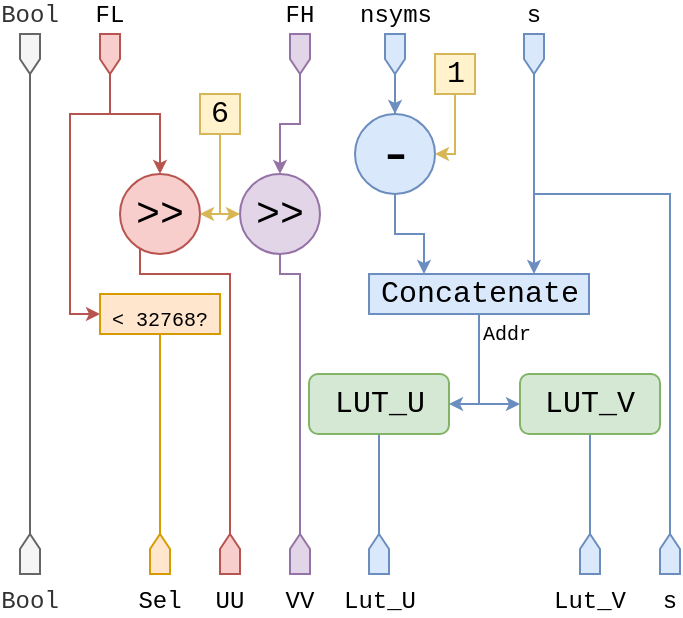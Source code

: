 <mxfile version="15.1.4" type="device"><diagram id="O7KZS3ySd6AOOv_NY25o" name="Stage 1"><mxGraphModel dx="318" dy="173" grid="1" gridSize="10" guides="1" tooltips="1" connect="1" arrows="1" fold="1" page="1" pageScale="1" pageWidth="850" pageHeight="1100" math="0" shadow="0"><root><mxCell id="0"/><mxCell id="1" parent="0"/><mxCell id="sP9tF47yusE-lEdYxyE2-80" style="edgeStyle=orthogonalEdgeStyle;rounded=0;jumpStyle=arc;orthogonalLoop=1;jettySize=auto;html=1;entryX=0;entryY=0.5;entryDx=0;entryDy=0;fontFamily=Courier New;fontSize=20;endSize=4;fillColor=#f8cecc;strokeColor=#b85450;" parent="1" source="sP9tF47yusE-lEdYxyE2-12" target="sP9tF47yusE-lEdYxyE2-79" edge="1"><mxGeometry relative="1" as="geometry"><Array as="points"><mxPoint x="255" y="230"/><mxPoint x="235" y="230"/><mxPoint x="235" y="330"/></Array></mxGeometry></mxCell><mxCell id="sP9tF47yusE-lEdYxyE2-55" style="edgeStyle=orthogonalEdgeStyle;rounded=0;jumpStyle=arc;orthogonalLoop=1;jettySize=auto;html=1;entryX=0.5;entryY=0;entryDx=0;entryDy=0;fontFamily=Courier New;fontSize=20;endSize=4;fillColor=#f8cecc;strokeColor=#b85450;" parent="1" source="sP9tF47yusE-lEdYxyE2-12" target="sP9tF47yusE-lEdYxyE2-53" edge="1"><mxGeometry relative="1" as="geometry"><Array as="points"><mxPoint x="255" y="230"/><mxPoint x="280" y="230"/></Array></mxGeometry></mxCell><mxCell id="sP9tF47yusE-lEdYxyE2-12" value="FL" style="shape=offPageConnector;whiteSpace=wrap;html=1;align=center;labelPosition=center;verticalLabelPosition=top;verticalAlign=bottom;fontFamily=Courier New;fillColor=#f8cecc;strokeColor=#b85450;" parent="1" vertex="1"><mxGeometry x="250" y="190" width="10" height="20" as="geometry"/></mxCell><mxCell id="sP9tF47yusE-lEdYxyE2-56" style="edgeStyle=orthogonalEdgeStyle;rounded=0;jumpStyle=arc;orthogonalLoop=1;jettySize=auto;html=1;entryX=0.5;entryY=0;entryDx=0;entryDy=0;fontFamily=Courier New;fontSize=20;endSize=4;fillColor=#e1d5e7;strokeColor=#9673a6;" parent="1" source="sP9tF47yusE-lEdYxyE2-14" target="sP9tF47yusE-lEdYxyE2-54" edge="1"><mxGeometry relative="1" as="geometry"/></mxCell><mxCell id="sP9tF47yusE-lEdYxyE2-14" value="FH" style="shape=offPageConnector;whiteSpace=wrap;html=1;align=center;labelPosition=center;verticalLabelPosition=top;verticalAlign=bottom;fontFamily=Courier New;fillColor=#e1d5e7;strokeColor=#9673a6;" parent="1" vertex="1"><mxGeometry x="345" y="190" width="10" height="20" as="geometry"/></mxCell><mxCell id="sP9tF47yusE-lEdYxyE2-67" style="edgeStyle=orthogonalEdgeStyle;rounded=0;jumpStyle=arc;orthogonalLoop=1;jettySize=auto;html=1;entryX=0.5;entryY=1;entryDx=0;entryDy=0;fontFamily=Courier New;fontSize=20;endSize=4;fillColor=#f5f5f5;strokeColor=#666666;endArrow=none;endFill=0;" parent="1" source="sP9tF47yusE-lEdYxyE2-30" target="sP9tF47yusE-lEdYxyE2-65" edge="1"><mxGeometry relative="1" as="geometry"/></mxCell><mxCell id="sP9tF47yusE-lEdYxyE2-30" value="Bool" style="shape=offPageConnector;whiteSpace=wrap;html=1;align=center;labelPosition=center;verticalLabelPosition=top;verticalAlign=bottom;fontFamily=Courier New;fillColor=#f5f5f5;strokeColor=#666666;fontColor=#333333;" parent="1" vertex="1"><mxGeometry x="210" y="190" width="10" height="20" as="geometry"/></mxCell><mxCell id="sP9tF47yusE-lEdYxyE2-36" value="" style="edgeStyle=orthogonalEdgeStyle;rounded=0;orthogonalLoop=1;jettySize=auto;html=1;jumpStyle=arc;endSize=4;fillColor=#dae8fc;strokeColor=#6c8ebf;fontFamily=Courier New;endArrow=none;endFill=0;" parent="1" source="sP9tF47yusE-lEdYxyE2-32" target="sP9tF47yusE-lEdYxyE2-33" edge="1"><mxGeometry relative="1" as="geometry"/></mxCell><mxCell id="sP9tF47yusE-lEdYxyE2-32" value="LUT_U" style="rounded=1;whiteSpace=wrap;html=1;labelBackgroundColor=none;fillColor=#d5e8d4;fontFamily=Courier New;fontSize=15;strokeColor=#82b366;" parent="1" vertex="1"><mxGeometry x="354.5" y="360" width="70" height="30" as="geometry"/></mxCell><mxCell id="sP9tF47yusE-lEdYxyE2-33" value="Lut_U" style="shape=offPageConnector;whiteSpace=wrap;html=1;rotation=0;labelPosition=center;verticalLabelPosition=bottom;align=center;verticalAlign=top;horizontal=1;direction=west;fontFamily=Courier New;fillColor=#dae8fc;strokeColor=#6c8ebf;" parent="1" vertex="1"><mxGeometry x="384.5" y="440" width="10" height="20" as="geometry"/></mxCell><mxCell id="sP9tF47yusE-lEdYxyE2-38" value="" style="edgeStyle=orthogonalEdgeStyle;rounded=0;jumpStyle=arc;orthogonalLoop=1;jettySize=auto;html=1;endSize=4;fillColor=#dae8fc;strokeColor=#6c8ebf;fontFamily=Courier New;endArrow=none;endFill=0;" parent="1" source="sP9tF47yusE-lEdYxyE2-34" target="sP9tF47yusE-lEdYxyE2-37" edge="1"><mxGeometry relative="1" as="geometry"/></mxCell><mxCell id="sP9tF47yusE-lEdYxyE2-34" value="LUT_V" style="rounded=1;whiteSpace=wrap;html=1;labelBackgroundColor=none;fillColor=#d5e8d4;fontFamily=Courier New;fontSize=15;strokeColor=#82b366;" parent="1" vertex="1"><mxGeometry x="460" y="360" width="70" height="30" as="geometry"/></mxCell><mxCell id="sP9tF47yusE-lEdYxyE2-37" value="Lut_V" style="shape=offPageConnector;whiteSpace=wrap;html=1;rotation=0;labelPosition=center;verticalLabelPosition=bottom;align=center;verticalAlign=top;horizontal=1;direction=west;fontFamily=Courier New;fillColor=#dae8fc;strokeColor=#6c8ebf;" parent="1" vertex="1"><mxGeometry x="490" y="440" width="10" height="20" as="geometry"/></mxCell><mxCell id="sP9tF47yusE-lEdYxyE2-51" style="edgeStyle=orthogonalEdgeStyle;rounded=0;jumpStyle=arc;orthogonalLoop=1;jettySize=auto;html=1;entryX=0.75;entryY=0;entryDx=0;entryDy=0;fontFamily=Courier New;fontSize=15;endSize=4;fillColor=#dae8fc;strokeColor=#6c8ebf;exitX=0.5;exitY=1;exitDx=0;exitDy=0;" parent="1" source="sP9tF47yusE-lEdYxyE2-39" target="sP9tF47yusE-lEdYxyE2-45" edge="1"><mxGeometry relative="1" as="geometry"><Array as="points"><mxPoint x="467" y="210"/></Array></mxGeometry></mxCell><mxCell id="sP9tF47yusE-lEdYxyE2-70" style="edgeStyle=orthogonalEdgeStyle;rounded=0;jumpStyle=arc;orthogonalLoop=1;jettySize=auto;html=1;entryX=0.5;entryY=1;entryDx=0;entryDy=0;fontFamily=Courier New;fontSize=20;endSize=4;fillColor=#dae8fc;strokeColor=#6c8ebf;endArrow=none;endFill=0;" parent="1" source="sP9tF47yusE-lEdYxyE2-39" target="sP9tF47yusE-lEdYxyE2-69" edge="1"><mxGeometry relative="1" as="geometry"><Array as="points"><mxPoint x="467" y="270"/><mxPoint x="535" y="270"/></Array></mxGeometry></mxCell><mxCell id="sP9tF47yusE-lEdYxyE2-39" value="s" style="shape=offPageConnector;whiteSpace=wrap;html=1;align=center;labelPosition=center;verticalLabelPosition=top;verticalAlign=bottom;fontFamily=Courier New;fillColor=#dae8fc;strokeColor=#6c8ebf;" parent="1" vertex="1"><mxGeometry x="462" y="190" width="10" height="20" as="geometry"/></mxCell><mxCell id="sP9tF47yusE-lEdYxyE2-42" value="" style="edgeStyle=orthogonalEdgeStyle;rounded=0;jumpStyle=arc;orthogonalLoop=1;jettySize=auto;html=1;fontFamily=Courier New;fontSize=30;endSize=4;fillColor=#dae8fc;strokeColor=#6c8ebf;" parent="1" source="sP9tF47yusE-lEdYxyE2-40" target="sP9tF47yusE-lEdYxyE2-41" edge="1"><mxGeometry relative="1" as="geometry"/></mxCell><mxCell id="sP9tF47yusE-lEdYxyE2-40" value="nsyms" style="shape=offPageConnector;whiteSpace=wrap;html=1;align=center;labelPosition=center;verticalLabelPosition=top;verticalAlign=bottom;fontFamily=Courier New;fillColor=#dae8fc;strokeColor=#6c8ebf;" parent="1" vertex="1"><mxGeometry x="392.5" y="190" width="10" height="20" as="geometry"/></mxCell><mxCell id="sP9tF47yusE-lEdYxyE2-50" style="edgeStyle=orthogonalEdgeStyle;rounded=0;jumpStyle=arc;orthogonalLoop=1;jettySize=auto;html=1;entryX=0.25;entryY=0;entryDx=0;entryDy=0;fontFamily=Courier New;fontSize=15;endSize=4;fillColor=#dae8fc;strokeColor=#6c8ebf;" parent="1" source="sP9tF47yusE-lEdYxyE2-41" target="sP9tF47yusE-lEdYxyE2-45" edge="1"><mxGeometry relative="1" as="geometry"/></mxCell><mxCell id="sP9tF47yusE-lEdYxyE2-41" value="-" style="ellipse;whiteSpace=wrap;html=1;aspect=fixed;fontSize=30;fontFamily=Courier New;fillColor=#dae8fc;strokeColor=#6c8ebf;" parent="1" vertex="1"><mxGeometry x="377.5" y="230" width="40" height="40" as="geometry"/></mxCell><mxCell id="sP9tF47yusE-lEdYxyE2-44" style="edgeStyle=orthogonalEdgeStyle;rounded=0;jumpStyle=arc;orthogonalLoop=1;jettySize=auto;html=1;entryX=1;entryY=0.5;entryDx=0;entryDy=0;fontFamily=Courier New;fontSize=15;endSize=4;exitX=0.5;exitY=1;exitDx=0;exitDy=0;fillColor=#fff2cc;strokeColor=#d6b656;" parent="1" source="sP9tF47yusE-lEdYxyE2-43" target="sP9tF47yusE-lEdYxyE2-41" edge="1"><mxGeometry relative="1" as="geometry"><Array as="points"><mxPoint x="428" y="250"/></Array></mxGeometry></mxCell><mxCell id="sP9tF47yusE-lEdYxyE2-43" value="1" style="text;html=1;fillColor=#fff2cc;align=center;verticalAlign=middle;whiteSpace=wrap;rounded=0;fontFamily=Courier New;fontSize=15;strokeColor=#d6b656;" parent="1" vertex="1"><mxGeometry x="417.5" y="200" width="20" height="20" as="geometry"/></mxCell><mxCell id="sP9tF47yusE-lEdYxyE2-48" style="edgeStyle=orthogonalEdgeStyle;rounded=0;jumpStyle=arc;orthogonalLoop=1;jettySize=auto;html=1;entryX=0;entryY=0.5;entryDx=0;entryDy=0;fontFamily=Courier New;fontSize=15;endSize=4;fillColor=#dae8fc;strokeColor=#6c8ebf;" parent="1" source="sP9tF47yusE-lEdYxyE2-45" target="sP9tF47yusE-lEdYxyE2-34" edge="1"><mxGeometry relative="1" as="geometry"><Array as="points"><mxPoint x="440" y="375"/></Array></mxGeometry></mxCell><mxCell id="sP9tF47yusE-lEdYxyE2-49" style="edgeStyle=orthogonalEdgeStyle;rounded=0;jumpStyle=arc;orthogonalLoop=1;jettySize=auto;html=1;exitX=0.5;exitY=1;exitDx=0;exitDy=0;entryX=1;entryY=0.5;entryDx=0;entryDy=0;fontFamily=Courier New;fontSize=15;endSize=4;fillColor=#dae8fc;strokeColor=#6c8ebf;" parent="1" source="sP9tF47yusE-lEdYxyE2-45" target="sP9tF47yusE-lEdYxyE2-32" edge="1"><mxGeometry relative="1" as="geometry"><Array as="points"><mxPoint x="440" y="375"/></Array></mxGeometry></mxCell><mxCell id="sP9tF47yusE-lEdYxyE2-71" value="&lt;font style=&quot;font-size: 10px&quot;&gt;Addr&lt;/font&gt;" style="edgeLabel;html=1;align=center;verticalAlign=middle;resizable=0;points=[];fontSize=20;fontFamily=Courier New;labelBackgroundColor=none;" parent="sP9tF47yusE-lEdYxyE2-49" vertex="1" connectable="0"><mxGeometry x="-0.085" y="-1" relative="1" as="geometry"><mxPoint x="14" y="-21" as="offset"/></mxGeometry></mxCell><mxCell id="sP9tF47yusE-lEdYxyE2-45" value="Concatenate" style="rounded=0;whiteSpace=wrap;html=1;fontFamily=Courier New;fontSize=15;strokeColor=#6c8ebf;fillColor=#dae8fc;" parent="1" vertex="1"><mxGeometry x="384.5" y="310" width="110" height="20" as="geometry"/></mxCell><mxCell id="sP9tF47yusE-lEdYxyE2-63" style="edgeStyle=orthogonalEdgeStyle;rounded=0;jumpStyle=arc;orthogonalLoop=1;jettySize=auto;html=1;entryX=0.5;entryY=1;entryDx=0;entryDy=0;fontFamily=Courier New;fontSize=20;endSize=4;fillColor=#f8cecc;strokeColor=#b85450;endArrow=none;endFill=0;" parent="1" source="sP9tF47yusE-lEdYxyE2-53" target="sP9tF47yusE-lEdYxyE2-61" edge="1"><mxGeometry relative="1" as="geometry"><Array as="points"><mxPoint x="270" y="310"/><mxPoint x="315" y="310"/></Array></mxGeometry></mxCell><mxCell id="sP9tF47yusE-lEdYxyE2-53" value="&amp;gt;&amp;gt;" style="ellipse;whiteSpace=wrap;html=1;aspect=fixed;fontFamily=Courier New;fontSize=20;strokeColor=#b85450;fillColor=#f8cecc;" parent="1" vertex="1"><mxGeometry x="260" y="260" width="40" height="40" as="geometry"/></mxCell><mxCell id="sP9tF47yusE-lEdYxyE2-64" style="edgeStyle=orthogonalEdgeStyle;rounded=0;jumpStyle=arc;orthogonalLoop=1;jettySize=auto;html=1;entryX=0.5;entryY=1;entryDx=0;entryDy=0;fontFamily=Courier New;fontSize=20;endSize=4;fillColor=#e1d5e7;strokeColor=#9673a6;endArrow=none;endFill=0;" parent="1" source="sP9tF47yusE-lEdYxyE2-54" target="sP9tF47yusE-lEdYxyE2-62" edge="1"><mxGeometry relative="1" as="geometry"><Array as="points"><mxPoint x="340" y="310"/><mxPoint x="350" y="310"/></Array></mxGeometry></mxCell><mxCell id="sP9tF47yusE-lEdYxyE2-54" value="&amp;gt;&amp;gt;" style="ellipse;whiteSpace=wrap;html=1;aspect=fixed;fontFamily=Courier New;fontSize=20;strokeColor=#9673a6;fillColor=#e1d5e7;" parent="1" vertex="1"><mxGeometry x="320" y="260" width="40" height="40" as="geometry"/></mxCell><mxCell id="sP9tF47yusE-lEdYxyE2-73" style="edgeStyle=orthogonalEdgeStyle;rounded=0;jumpStyle=arc;orthogonalLoop=1;jettySize=auto;html=1;entryX=0;entryY=0.5;entryDx=0;entryDy=0;fontFamily=Courier New;fontSize=20;endSize=4;exitX=0.5;exitY=1;exitDx=0;exitDy=0;fillColor=#fff2cc;strokeColor=#d6b656;" parent="1" source="sP9tF47yusE-lEdYxyE2-58" target="sP9tF47yusE-lEdYxyE2-54" edge="1"><mxGeometry relative="1" as="geometry"><Array as="points"><mxPoint x="310" y="280"/></Array></mxGeometry></mxCell><mxCell id="sP9tF47yusE-lEdYxyE2-74" style="edgeStyle=orthogonalEdgeStyle;rounded=0;jumpStyle=arc;orthogonalLoop=1;jettySize=auto;html=1;exitX=0.5;exitY=1;exitDx=0;exitDy=0;entryX=1;entryY=0.5;entryDx=0;entryDy=0;fontFamily=Courier New;fontSize=20;endSize=4;fillColor=#fff2cc;strokeColor=#d6b656;" parent="1" source="sP9tF47yusE-lEdYxyE2-58" target="sP9tF47yusE-lEdYxyE2-53" edge="1"><mxGeometry relative="1" as="geometry"><Array as="points"><mxPoint x="310" y="280"/></Array></mxGeometry></mxCell><mxCell id="sP9tF47yusE-lEdYxyE2-58" value="6" style="text;html=1;fillColor=#fff2cc;align=center;verticalAlign=middle;whiteSpace=wrap;rounded=0;fontFamily=Courier New;fontSize=15;strokeColor=#d6b656;" parent="1" vertex="1"><mxGeometry x="300" y="220" width="20" height="20" as="geometry"/></mxCell><mxCell id="sP9tF47yusE-lEdYxyE2-61" value="UU" style="shape=offPageConnector;whiteSpace=wrap;html=1;rotation=0;labelPosition=center;verticalLabelPosition=bottom;align=center;verticalAlign=top;horizontal=1;direction=west;fontFamily=Courier New;fillColor=#f8cecc;strokeColor=#b85450;" parent="1" vertex="1"><mxGeometry x="310" y="440" width="10" height="20" as="geometry"/></mxCell><mxCell id="sP9tF47yusE-lEdYxyE2-62" value="VV" style="shape=offPageConnector;whiteSpace=wrap;html=1;rotation=0;labelPosition=center;verticalLabelPosition=bottom;align=center;verticalAlign=top;horizontal=1;direction=west;fontFamily=Courier New;fillColor=#e1d5e7;strokeColor=#9673a6;" parent="1" vertex="1"><mxGeometry x="345" y="440" width="10" height="20" as="geometry"/></mxCell><mxCell id="sP9tF47yusE-lEdYxyE2-65" value="Bool" style="shape=offPageConnector;whiteSpace=wrap;html=1;rotation=0;labelPosition=center;verticalLabelPosition=bottom;align=center;verticalAlign=top;horizontal=1;direction=west;fontFamily=Courier New;fillColor=#f5f5f5;strokeColor=#666666;fontColor=#333333;" parent="1" vertex="1"><mxGeometry x="210" y="440" width="10" height="20" as="geometry"/></mxCell><mxCell id="sP9tF47yusE-lEdYxyE2-69" value="s" style="shape=offPageConnector;whiteSpace=wrap;html=1;rotation=0;labelPosition=center;verticalLabelPosition=bottom;align=center;verticalAlign=top;horizontal=1;direction=west;fontFamily=Courier New;fillColor=#dae8fc;strokeColor=#6c8ebf;" parent="1" vertex="1"><mxGeometry x="530" y="440" width="10" height="20" as="geometry"/></mxCell><mxCell id="sP9tF47yusE-lEdYxyE2-82" style="edgeStyle=orthogonalEdgeStyle;rounded=0;jumpStyle=arc;orthogonalLoop=1;jettySize=auto;html=1;fontFamily=Courier New;fontSize=20;endSize=4;fillColor=#ffe6cc;strokeColor=#d79b00;endArrow=none;endFill=0;" parent="1" source="sP9tF47yusE-lEdYxyE2-79" target="sP9tF47yusE-lEdYxyE2-81" edge="1"><mxGeometry relative="1" as="geometry"/></mxCell><mxCell id="sP9tF47yusE-lEdYxyE2-79" value="&lt;font style=&quot;font-size: 10px&quot;&gt;&amp;lt; 32768?&lt;/font&gt;" style="rounded=0;whiteSpace=wrap;html=1;fontFamily=Courier New;fontSize=20;strokeColor=#d79b00;fillColor=#ffe6cc;" parent="1" vertex="1"><mxGeometry x="250" y="320" width="60" height="20" as="geometry"/></mxCell><mxCell id="sP9tF47yusE-lEdYxyE2-81" value="Sel" style="shape=offPageConnector;whiteSpace=wrap;html=1;rotation=0;labelPosition=center;verticalLabelPosition=bottom;align=center;verticalAlign=top;horizontal=1;direction=west;fontFamily=Courier New;fillColor=#ffe6cc;strokeColor=#d79b00;" parent="1" vertex="1"><mxGeometry x="275" y="440" width="10" height="20" as="geometry"/></mxCell></root></mxGraphModel></diagram></mxfile>